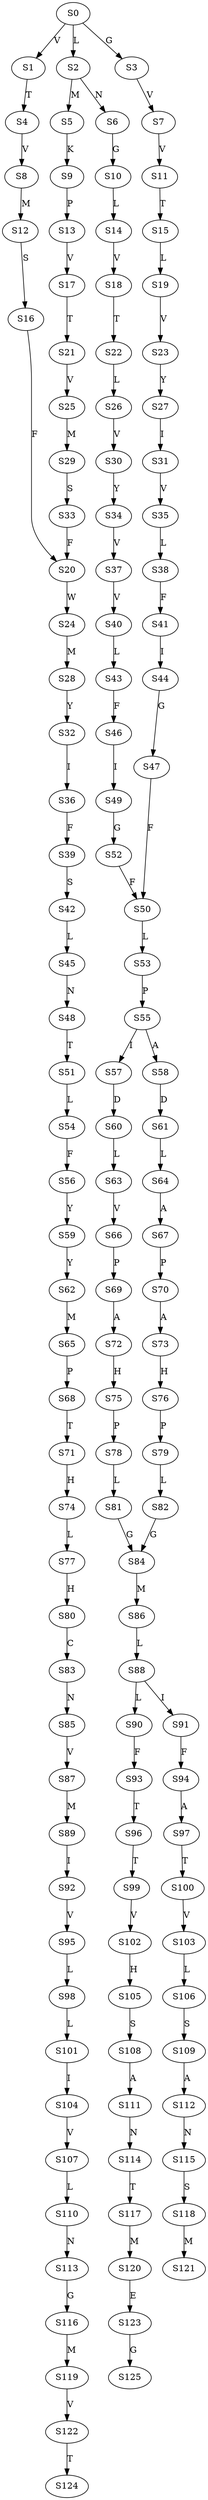 strict digraph  {
	S0 -> S1 [ label = V ];
	S0 -> S2 [ label = L ];
	S0 -> S3 [ label = G ];
	S1 -> S4 [ label = T ];
	S2 -> S5 [ label = M ];
	S2 -> S6 [ label = N ];
	S3 -> S7 [ label = V ];
	S4 -> S8 [ label = V ];
	S5 -> S9 [ label = K ];
	S6 -> S10 [ label = G ];
	S7 -> S11 [ label = V ];
	S8 -> S12 [ label = M ];
	S9 -> S13 [ label = P ];
	S10 -> S14 [ label = L ];
	S11 -> S15 [ label = T ];
	S12 -> S16 [ label = S ];
	S13 -> S17 [ label = V ];
	S14 -> S18 [ label = V ];
	S15 -> S19 [ label = L ];
	S16 -> S20 [ label = F ];
	S17 -> S21 [ label = T ];
	S18 -> S22 [ label = T ];
	S19 -> S23 [ label = V ];
	S20 -> S24 [ label = W ];
	S21 -> S25 [ label = V ];
	S22 -> S26 [ label = L ];
	S23 -> S27 [ label = Y ];
	S24 -> S28 [ label = M ];
	S25 -> S29 [ label = M ];
	S26 -> S30 [ label = V ];
	S27 -> S31 [ label = I ];
	S28 -> S32 [ label = Y ];
	S29 -> S33 [ label = S ];
	S30 -> S34 [ label = Y ];
	S31 -> S35 [ label = V ];
	S32 -> S36 [ label = I ];
	S33 -> S20 [ label = F ];
	S34 -> S37 [ label = V ];
	S35 -> S38 [ label = L ];
	S36 -> S39 [ label = F ];
	S37 -> S40 [ label = V ];
	S38 -> S41 [ label = F ];
	S39 -> S42 [ label = S ];
	S40 -> S43 [ label = L ];
	S41 -> S44 [ label = I ];
	S42 -> S45 [ label = L ];
	S43 -> S46 [ label = F ];
	S44 -> S47 [ label = G ];
	S45 -> S48 [ label = N ];
	S46 -> S49 [ label = I ];
	S47 -> S50 [ label = F ];
	S48 -> S51 [ label = T ];
	S49 -> S52 [ label = G ];
	S50 -> S53 [ label = L ];
	S51 -> S54 [ label = L ];
	S52 -> S50 [ label = F ];
	S53 -> S55 [ label = P ];
	S54 -> S56 [ label = F ];
	S55 -> S57 [ label = I ];
	S55 -> S58 [ label = A ];
	S56 -> S59 [ label = Y ];
	S57 -> S60 [ label = D ];
	S58 -> S61 [ label = D ];
	S59 -> S62 [ label = Y ];
	S60 -> S63 [ label = L ];
	S61 -> S64 [ label = L ];
	S62 -> S65 [ label = M ];
	S63 -> S66 [ label = V ];
	S64 -> S67 [ label = A ];
	S65 -> S68 [ label = P ];
	S66 -> S69 [ label = P ];
	S67 -> S70 [ label = P ];
	S68 -> S71 [ label = T ];
	S69 -> S72 [ label = A ];
	S70 -> S73 [ label = A ];
	S71 -> S74 [ label = H ];
	S72 -> S75 [ label = H ];
	S73 -> S76 [ label = H ];
	S74 -> S77 [ label = L ];
	S75 -> S78 [ label = P ];
	S76 -> S79 [ label = P ];
	S77 -> S80 [ label = H ];
	S78 -> S81 [ label = L ];
	S79 -> S82 [ label = L ];
	S80 -> S83 [ label = C ];
	S81 -> S84 [ label = G ];
	S82 -> S84 [ label = G ];
	S83 -> S85 [ label = N ];
	S84 -> S86 [ label = M ];
	S85 -> S87 [ label = V ];
	S86 -> S88 [ label = L ];
	S87 -> S89 [ label = M ];
	S88 -> S90 [ label = L ];
	S88 -> S91 [ label = I ];
	S89 -> S92 [ label = I ];
	S90 -> S93 [ label = F ];
	S91 -> S94 [ label = F ];
	S92 -> S95 [ label = V ];
	S93 -> S96 [ label = T ];
	S94 -> S97 [ label = A ];
	S95 -> S98 [ label = L ];
	S96 -> S99 [ label = T ];
	S97 -> S100 [ label = T ];
	S98 -> S101 [ label = L ];
	S99 -> S102 [ label = V ];
	S100 -> S103 [ label = V ];
	S101 -> S104 [ label = I ];
	S102 -> S105 [ label = H ];
	S103 -> S106 [ label = L ];
	S104 -> S107 [ label = V ];
	S105 -> S108 [ label = S ];
	S106 -> S109 [ label = S ];
	S107 -> S110 [ label = L ];
	S108 -> S111 [ label = A ];
	S109 -> S112 [ label = A ];
	S110 -> S113 [ label = N ];
	S111 -> S114 [ label = N ];
	S112 -> S115 [ label = N ];
	S113 -> S116 [ label = G ];
	S114 -> S117 [ label = T ];
	S115 -> S118 [ label = S ];
	S116 -> S119 [ label = M ];
	S117 -> S120 [ label = M ];
	S118 -> S121 [ label = M ];
	S119 -> S122 [ label = V ];
	S120 -> S123 [ label = E ];
	S122 -> S124 [ label = T ];
	S123 -> S125 [ label = G ];
}
